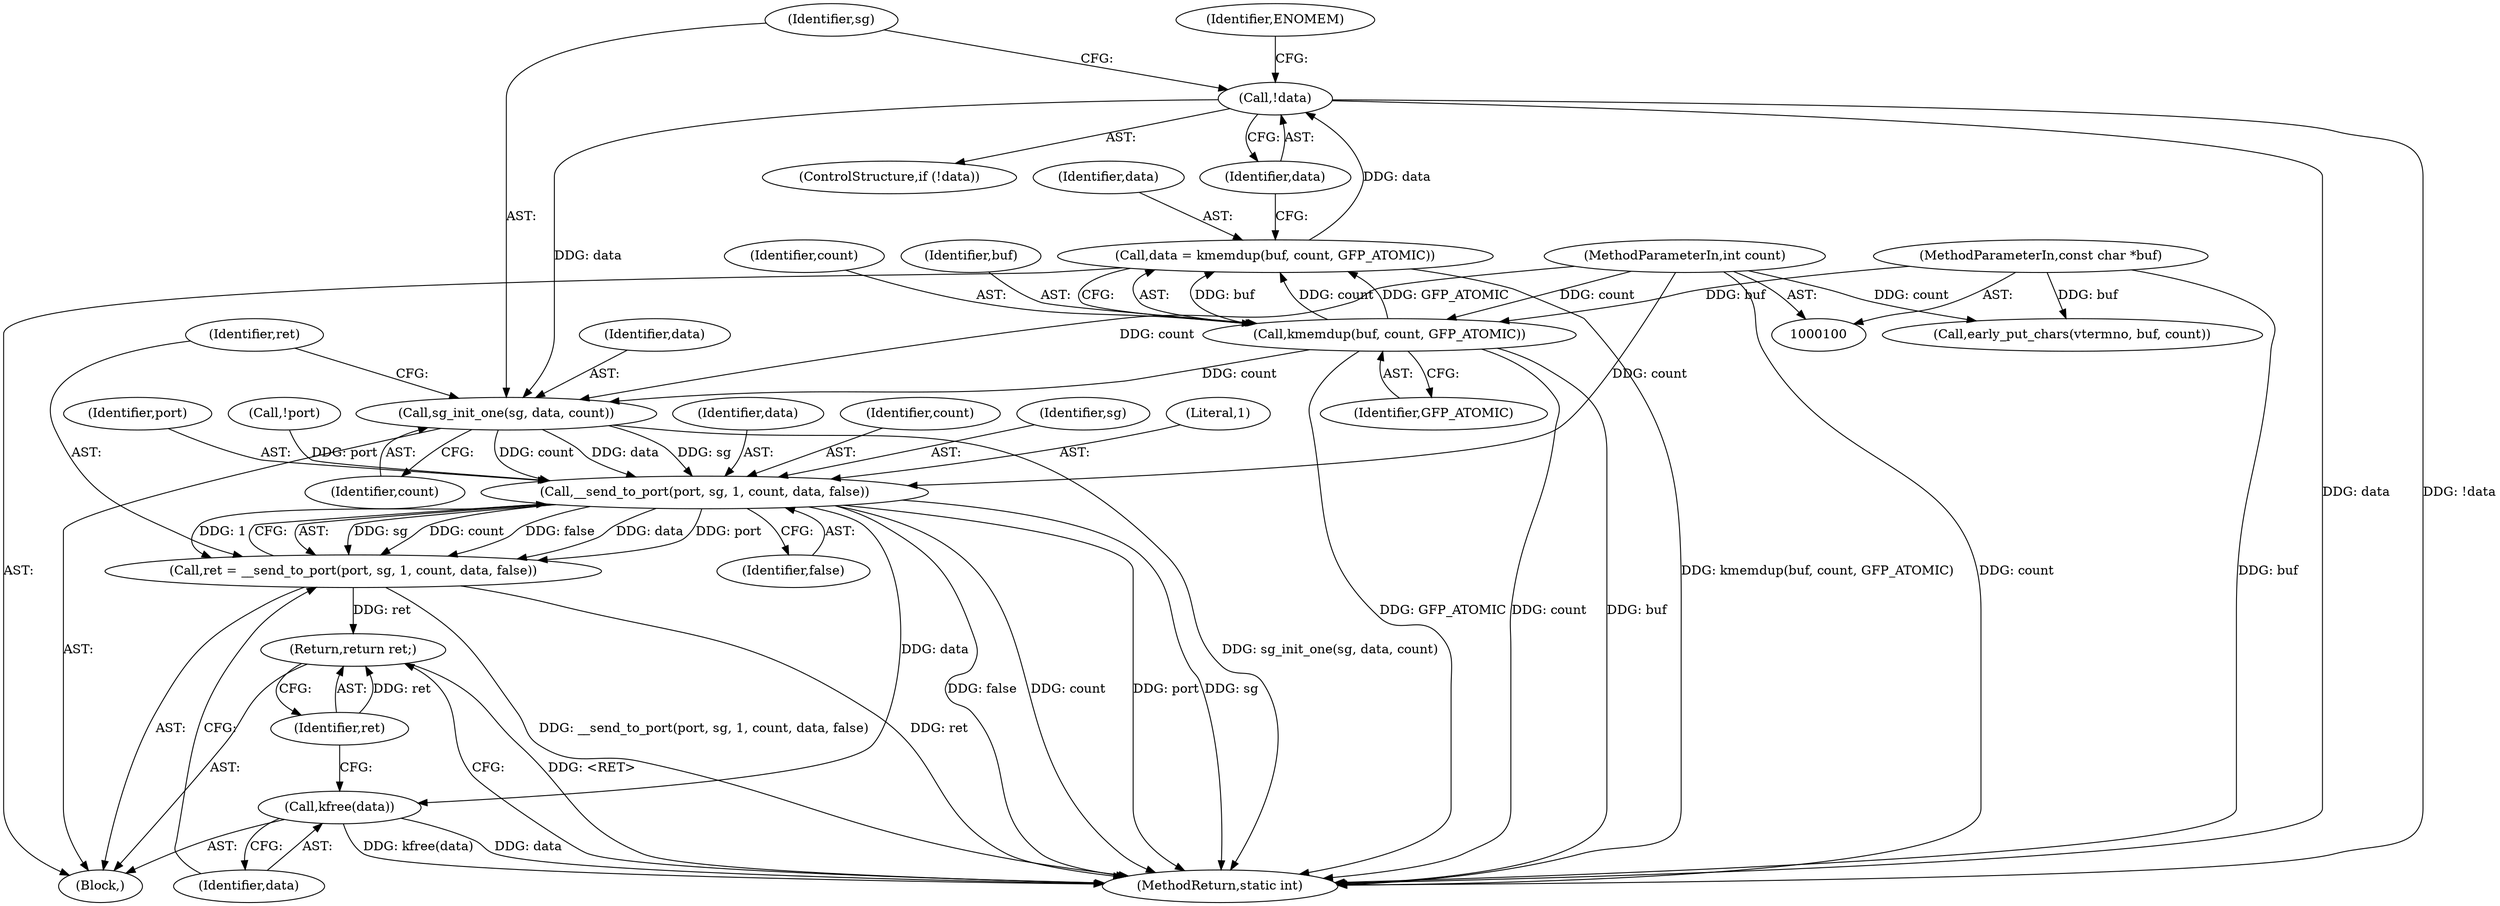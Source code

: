 digraph "0_linux_c4baad50297d84bde1a7ad45e50c73adae4a2192@pointer" {
"1000134" [label="(Call,!data)"];
"1000127" [label="(Call,data = kmemdup(buf, count, GFP_ATOMIC))"];
"1000129" [label="(Call,kmemdup(buf, count, GFP_ATOMIC))"];
"1000102" [label="(MethodParameterIn,const char *buf)"];
"1000103" [label="(MethodParameterIn,int count)"];
"1000139" [label="(Call,sg_init_one(sg, data, count))"];
"1000145" [label="(Call,__send_to_port(port, sg, 1, count, data, false))"];
"1000143" [label="(Call,ret = __send_to_port(port, sg, 1, count, data, false))"];
"1000154" [label="(Return,return ret;)"];
"1000152" [label="(Call,kfree(data))"];
"1000150" [label="(Identifier,data)"];
"1000141" [label="(Identifier,data)"];
"1000102" [label="(MethodParameterIn,const char *buf)"];
"1000149" [label="(Identifier,count)"];
"1000151" [label="(Identifier,false)"];
"1000147" [label="(Identifier,sg)"];
"1000146" [label="(Identifier,port)"];
"1000153" [label="(Identifier,data)"];
"1000129" [label="(Call,kmemdup(buf, count, GFP_ATOMIC))"];
"1000156" [label="(MethodReturn,static int)"];
"1000122" [label="(Call,!port)"];
"1000127" [label="(Call,data = kmemdup(buf, count, GFP_ATOMIC))"];
"1000152" [label="(Call,kfree(data))"];
"1000139" [label="(Call,sg_init_one(sg, data, count))"];
"1000143" [label="(Call,ret = __send_to_port(port, sg, 1, count, data, false))"];
"1000131" [label="(Identifier,count)"];
"1000132" [label="(Identifier,GFP_ATOMIC)"];
"1000104" [label="(Block,)"];
"1000148" [label="(Literal,1)"];
"1000128" [label="(Identifier,data)"];
"1000133" [label="(ControlStructure,if (!data))"];
"1000155" [label="(Identifier,ret)"];
"1000138" [label="(Identifier,ENOMEM)"];
"1000113" [label="(Call,early_put_chars(vtermno, buf, count))"];
"1000134" [label="(Call,!data)"];
"1000145" [label="(Call,__send_to_port(port, sg, 1, count, data, false))"];
"1000140" [label="(Identifier,sg)"];
"1000154" [label="(Return,return ret;)"];
"1000103" [label="(MethodParameterIn,int count)"];
"1000142" [label="(Identifier,count)"];
"1000135" [label="(Identifier,data)"];
"1000144" [label="(Identifier,ret)"];
"1000130" [label="(Identifier,buf)"];
"1000134" -> "1000133"  [label="AST: "];
"1000134" -> "1000135"  [label="CFG: "];
"1000135" -> "1000134"  [label="AST: "];
"1000138" -> "1000134"  [label="CFG: "];
"1000140" -> "1000134"  [label="CFG: "];
"1000134" -> "1000156"  [label="DDG: !data"];
"1000134" -> "1000156"  [label="DDG: data"];
"1000127" -> "1000134"  [label="DDG: data"];
"1000134" -> "1000139"  [label="DDG: data"];
"1000127" -> "1000104"  [label="AST: "];
"1000127" -> "1000129"  [label="CFG: "];
"1000128" -> "1000127"  [label="AST: "];
"1000129" -> "1000127"  [label="AST: "];
"1000135" -> "1000127"  [label="CFG: "];
"1000127" -> "1000156"  [label="DDG: kmemdup(buf, count, GFP_ATOMIC)"];
"1000129" -> "1000127"  [label="DDG: buf"];
"1000129" -> "1000127"  [label="DDG: count"];
"1000129" -> "1000127"  [label="DDG: GFP_ATOMIC"];
"1000129" -> "1000132"  [label="CFG: "];
"1000130" -> "1000129"  [label="AST: "];
"1000131" -> "1000129"  [label="AST: "];
"1000132" -> "1000129"  [label="AST: "];
"1000129" -> "1000156"  [label="DDG: count"];
"1000129" -> "1000156"  [label="DDG: buf"];
"1000129" -> "1000156"  [label="DDG: GFP_ATOMIC"];
"1000102" -> "1000129"  [label="DDG: buf"];
"1000103" -> "1000129"  [label="DDG: count"];
"1000129" -> "1000139"  [label="DDG: count"];
"1000102" -> "1000100"  [label="AST: "];
"1000102" -> "1000156"  [label="DDG: buf"];
"1000102" -> "1000113"  [label="DDG: buf"];
"1000103" -> "1000100"  [label="AST: "];
"1000103" -> "1000156"  [label="DDG: count"];
"1000103" -> "1000113"  [label="DDG: count"];
"1000103" -> "1000139"  [label="DDG: count"];
"1000103" -> "1000145"  [label="DDG: count"];
"1000139" -> "1000104"  [label="AST: "];
"1000139" -> "1000142"  [label="CFG: "];
"1000140" -> "1000139"  [label="AST: "];
"1000141" -> "1000139"  [label="AST: "];
"1000142" -> "1000139"  [label="AST: "];
"1000144" -> "1000139"  [label="CFG: "];
"1000139" -> "1000156"  [label="DDG: sg_init_one(sg, data, count)"];
"1000139" -> "1000145"  [label="DDG: sg"];
"1000139" -> "1000145"  [label="DDG: count"];
"1000139" -> "1000145"  [label="DDG: data"];
"1000145" -> "1000143"  [label="AST: "];
"1000145" -> "1000151"  [label="CFG: "];
"1000146" -> "1000145"  [label="AST: "];
"1000147" -> "1000145"  [label="AST: "];
"1000148" -> "1000145"  [label="AST: "];
"1000149" -> "1000145"  [label="AST: "];
"1000150" -> "1000145"  [label="AST: "];
"1000151" -> "1000145"  [label="AST: "];
"1000143" -> "1000145"  [label="CFG: "];
"1000145" -> "1000156"  [label="DDG: false"];
"1000145" -> "1000156"  [label="DDG: count"];
"1000145" -> "1000156"  [label="DDG: port"];
"1000145" -> "1000156"  [label="DDG: sg"];
"1000145" -> "1000143"  [label="DDG: sg"];
"1000145" -> "1000143"  [label="DDG: count"];
"1000145" -> "1000143"  [label="DDG: false"];
"1000145" -> "1000143"  [label="DDG: data"];
"1000145" -> "1000143"  [label="DDG: port"];
"1000145" -> "1000143"  [label="DDG: 1"];
"1000122" -> "1000145"  [label="DDG: port"];
"1000145" -> "1000152"  [label="DDG: data"];
"1000143" -> "1000104"  [label="AST: "];
"1000144" -> "1000143"  [label="AST: "];
"1000153" -> "1000143"  [label="CFG: "];
"1000143" -> "1000156"  [label="DDG: ret"];
"1000143" -> "1000156"  [label="DDG: __send_to_port(port, sg, 1, count, data, false)"];
"1000143" -> "1000154"  [label="DDG: ret"];
"1000154" -> "1000104"  [label="AST: "];
"1000154" -> "1000155"  [label="CFG: "];
"1000155" -> "1000154"  [label="AST: "];
"1000156" -> "1000154"  [label="CFG: "];
"1000154" -> "1000156"  [label="DDG: <RET>"];
"1000155" -> "1000154"  [label="DDG: ret"];
"1000152" -> "1000104"  [label="AST: "];
"1000152" -> "1000153"  [label="CFG: "];
"1000153" -> "1000152"  [label="AST: "];
"1000155" -> "1000152"  [label="CFG: "];
"1000152" -> "1000156"  [label="DDG: kfree(data)"];
"1000152" -> "1000156"  [label="DDG: data"];
}
